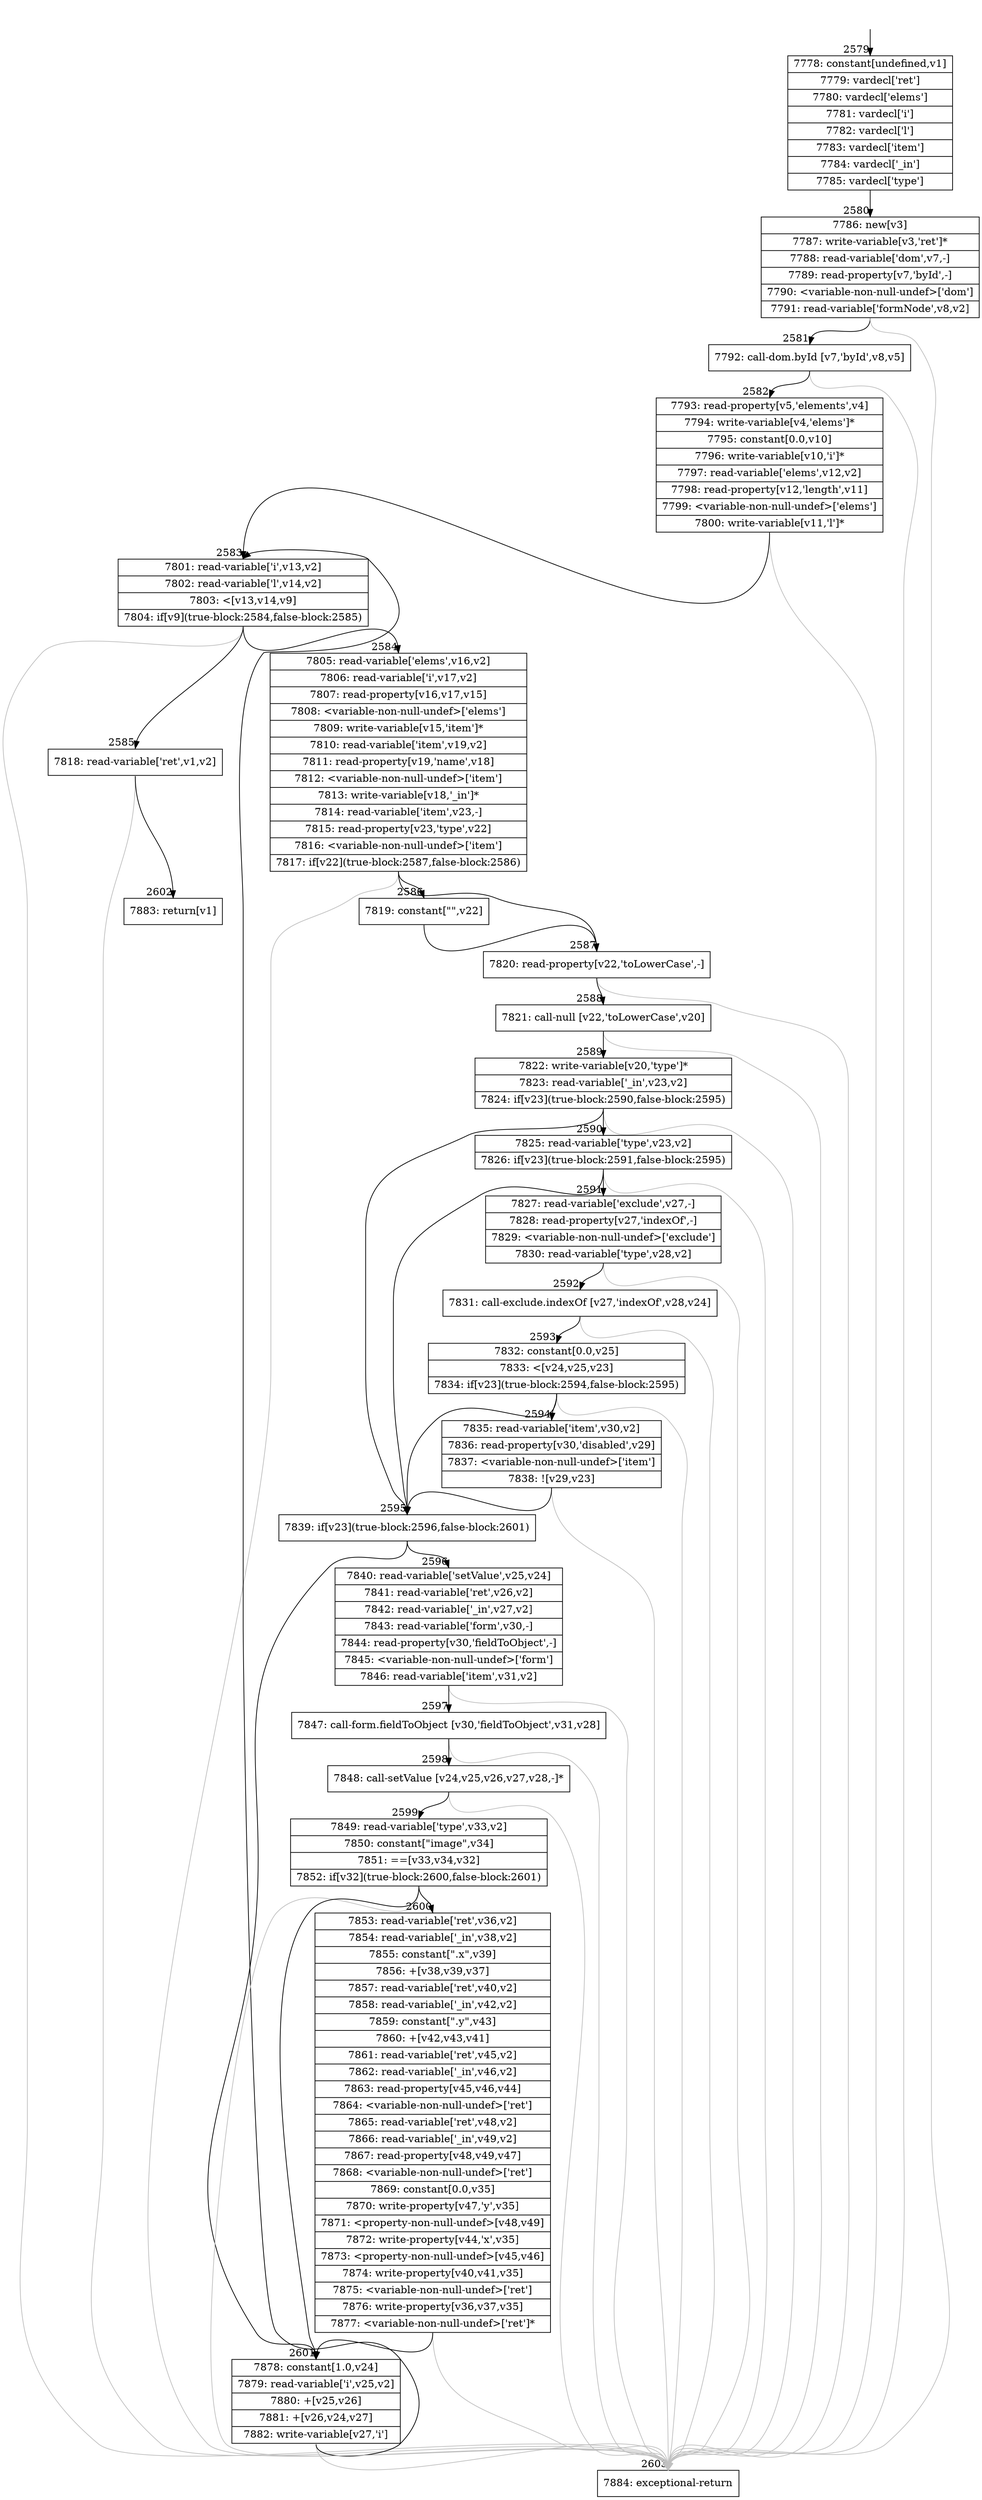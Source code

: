 digraph {
rankdir="TD"
BB_entry151[shape=none,label=""];
BB_entry151 -> BB2579 [tailport=s, headport=n, headlabel="    2579"]
BB2579 [shape=record label="{7778: constant[undefined,v1]|7779: vardecl['ret']|7780: vardecl['elems']|7781: vardecl['i']|7782: vardecl['l']|7783: vardecl['item']|7784: vardecl['_in']|7785: vardecl['type']}" ] 
BB2579 -> BB2580 [tailport=s, headport=n, headlabel="      2580"]
BB2580 [shape=record label="{7786: new[v3]|7787: write-variable[v3,'ret']*|7788: read-variable['dom',v7,-]|7789: read-property[v7,'byId',-]|7790: \<variable-non-null-undef\>['dom']|7791: read-variable['formNode',v8,v2]}" ] 
BB2580 -> BB2581 [tailport=s, headport=n, headlabel="      2581"]
BB2580 -> BB2603 [tailport=s, headport=n, color=gray, headlabel="      2603"]
BB2581 [shape=record label="{7792: call-dom.byId [v7,'byId',v8,v5]}" ] 
BB2581 -> BB2582 [tailport=s, headport=n, headlabel="      2582"]
BB2581 -> BB2603 [tailport=s, headport=n, color=gray]
BB2582 [shape=record label="{7793: read-property[v5,'elements',v4]|7794: write-variable[v4,'elems']*|7795: constant[0.0,v10]|7796: write-variable[v10,'i']*|7797: read-variable['elems',v12,v2]|7798: read-property[v12,'length',v11]|7799: \<variable-non-null-undef\>['elems']|7800: write-variable[v11,'l']*}" ] 
BB2582 -> BB2583 [tailport=s, headport=n, headlabel="      2583"]
BB2582 -> BB2603 [tailport=s, headport=n, color=gray]
BB2583 [shape=record label="{7801: read-variable['i',v13,v2]|7802: read-variable['l',v14,v2]|7803: \<[v13,v14,v9]|7804: if[v9](true-block:2584,false-block:2585)}" ] 
BB2583 -> BB2584 [tailport=s, headport=n, headlabel="      2584"]
BB2583 -> BB2585 [tailport=s, headport=n, headlabel="      2585"]
BB2583 -> BB2603 [tailport=s, headport=n, color=gray]
BB2584 [shape=record label="{7805: read-variable['elems',v16,v2]|7806: read-variable['i',v17,v2]|7807: read-property[v16,v17,v15]|7808: \<variable-non-null-undef\>['elems']|7809: write-variable[v15,'item']*|7810: read-variable['item',v19,v2]|7811: read-property[v19,'name',v18]|7812: \<variable-non-null-undef\>['item']|7813: write-variable[v18,'_in']*|7814: read-variable['item',v23,-]|7815: read-property[v23,'type',v22]|7816: \<variable-non-null-undef\>['item']|7817: if[v22](true-block:2587,false-block:2586)}" ] 
BB2584 -> BB2587 [tailport=s, headport=n, headlabel="      2587"]
BB2584 -> BB2586 [tailport=s, headport=n, headlabel="      2586"]
BB2584 -> BB2603 [tailport=s, headport=n, color=gray]
BB2585 [shape=record label="{7818: read-variable['ret',v1,v2]}" ] 
BB2585 -> BB2602 [tailport=s, headport=n, headlabel="      2602"]
BB2585 -> BB2603 [tailport=s, headport=n, color=gray]
BB2586 [shape=record label="{7819: constant[\"\",v22]}" ] 
BB2586 -> BB2587 [tailport=s, headport=n]
BB2587 [shape=record label="{7820: read-property[v22,'toLowerCase',-]}" ] 
BB2587 -> BB2588 [tailport=s, headport=n, headlabel="      2588"]
BB2587 -> BB2603 [tailport=s, headport=n, color=gray]
BB2588 [shape=record label="{7821: call-null [v22,'toLowerCase',v20]}" ] 
BB2588 -> BB2589 [tailport=s, headport=n, headlabel="      2589"]
BB2588 -> BB2603 [tailport=s, headport=n, color=gray]
BB2589 [shape=record label="{7822: write-variable[v20,'type']*|7823: read-variable['_in',v23,v2]|7824: if[v23](true-block:2590,false-block:2595)}" ] 
BB2589 -> BB2595 [tailport=s, headport=n, headlabel="      2595"]
BB2589 -> BB2590 [tailport=s, headport=n, headlabel="      2590"]
BB2589 -> BB2603 [tailport=s, headport=n, color=gray]
BB2590 [shape=record label="{7825: read-variable['type',v23,v2]|7826: if[v23](true-block:2591,false-block:2595)}" ] 
BB2590 -> BB2595 [tailport=s, headport=n]
BB2590 -> BB2591 [tailport=s, headport=n, headlabel="      2591"]
BB2590 -> BB2603 [tailport=s, headport=n, color=gray]
BB2591 [shape=record label="{7827: read-variable['exclude',v27,-]|7828: read-property[v27,'indexOf',-]|7829: \<variable-non-null-undef\>['exclude']|7830: read-variable['type',v28,v2]}" ] 
BB2591 -> BB2592 [tailport=s, headport=n, headlabel="      2592"]
BB2591 -> BB2603 [tailport=s, headport=n, color=gray]
BB2592 [shape=record label="{7831: call-exclude.indexOf [v27,'indexOf',v28,v24]}" ] 
BB2592 -> BB2593 [tailport=s, headport=n, headlabel="      2593"]
BB2592 -> BB2603 [tailport=s, headport=n, color=gray]
BB2593 [shape=record label="{7832: constant[0.0,v25]|7833: \<[v24,v25,v23]|7834: if[v23](true-block:2594,false-block:2595)}" ] 
BB2593 -> BB2595 [tailport=s, headport=n]
BB2593 -> BB2594 [tailport=s, headport=n, headlabel="      2594"]
BB2593 -> BB2603 [tailport=s, headport=n, color=gray]
BB2594 [shape=record label="{7835: read-variable['item',v30,v2]|7836: read-property[v30,'disabled',v29]|7837: \<variable-non-null-undef\>['item']|7838: ![v29,v23]}" ] 
BB2594 -> BB2595 [tailport=s, headport=n]
BB2594 -> BB2603 [tailport=s, headport=n, color=gray]
BB2595 [shape=record label="{7839: if[v23](true-block:2596,false-block:2601)}" ] 
BB2595 -> BB2596 [tailport=s, headport=n, headlabel="      2596"]
BB2595 -> BB2601 [tailport=s, headport=n, headlabel="      2601"]
BB2596 [shape=record label="{7840: read-variable['setValue',v25,v24]|7841: read-variable['ret',v26,v2]|7842: read-variable['_in',v27,v2]|7843: read-variable['form',v30,-]|7844: read-property[v30,'fieldToObject',-]|7845: \<variable-non-null-undef\>['form']|7846: read-variable['item',v31,v2]}" ] 
BB2596 -> BB2597 [tailport=s, headport=n, headlabel="      2597"]
BB2596 -> BB2603 [tailport=s, headport=n, color=gray]
BB2597 [shape=record label="{7847: call-form.fieldToObject [v30,'fieldToObject',v31,v28]}" ] 
BB2597 -> BB2598 [tailport=s, headport=n, headlabel="      2598"]
BB2597 -> BB2603 [tailport=s, headport=n, color=gray]
BB2598 [shape=record label="{7848: call-setValue [v24,v25,v26,v27,v28,-]*}" ] 
BB2598 -> BB2599 [tailport=s, headport=n, headlabel="      2599"]
BB2598 -> BB2603 [tailport=s, headport=n, color=gray]
BB2599 [shape=record label="{7849: read-variable['type',v33,v2]|7850: constant[\"image\",v34]|7851: ==[v33,v34,v32]|7852: if[v32](true-block:2600,false-block:2601)}" ] 
BB2599 -> BB2600 [tailport=s, headport=n, headlabel="      2600"]
BB2599 -> BB2601 [tailport=s, headport=n]
BB2599 -> BB2603 [tailport=s, headport=n, color=gray]
BB2600 [shape=record label="{7853: read-variable['ret',v36,v2]|7854: read-variable['_in',v38,v2]|7855: constant[\".x\",v39]|7856: +[v38,v39,v37]|7857: read-variable['ret',v40,v2]|7858: read-variable['_in',v42,v2]|7859: constant[\".y\",v43]|7860: +[v42,v43,v41]|7861: read-variable['ret',v45,v2]|7862: read-variable['_in',v46,v2]|7863: read-property[v45,v46,v44]|7864: \<variable-non-null-undef\>['ret']|7865: read-variable['ret',v48,v2]|7866: read-variable['_in',v49,v2]|7867: read-property[v48,v49,v47]|7868: \<variable-non-null-undef\>['ret']|7869: constant[0.0,v35]|7870: write-property[v47,'y',v35]|7871: \<property-non-null-undef\>[v48,v49]|7872: write-property[v44,'x',v35]|7873: \<property-non-null-undef\>[v45,v46]|7874: write-property[v40,v41,v35]|7875: \<variable-non-null-undef\>['ret']|7876: write-property[v36,v37,v35]|7877: \<variable-non-null-undef\>['ret']*}" ] 
BB2600 -> BB2601 [tailport=s, headport=n]
BB2600 -> BB2603 [tailport=s, headport=n, color=gray]
BB2601 [shape=record label="{7878: constant[1.0,v24]|7879: read-variable['i',v25,v2]|7880: +[v25,v26]|7881: +[v26,v24,v27]|7882: write-variable[v27,'i']}" ] 
BB2601 -> BB2583 [tailport=s, headport=n]
BB2601 -> BB2603 [tailport=s, headport=n, color=gray]
BB2602 [shape=record label="{7883: return[v1]}" ] 
BB2603 [shape=record label="{7884: exceptional-return}" ] 
//#$~ 2833
}
